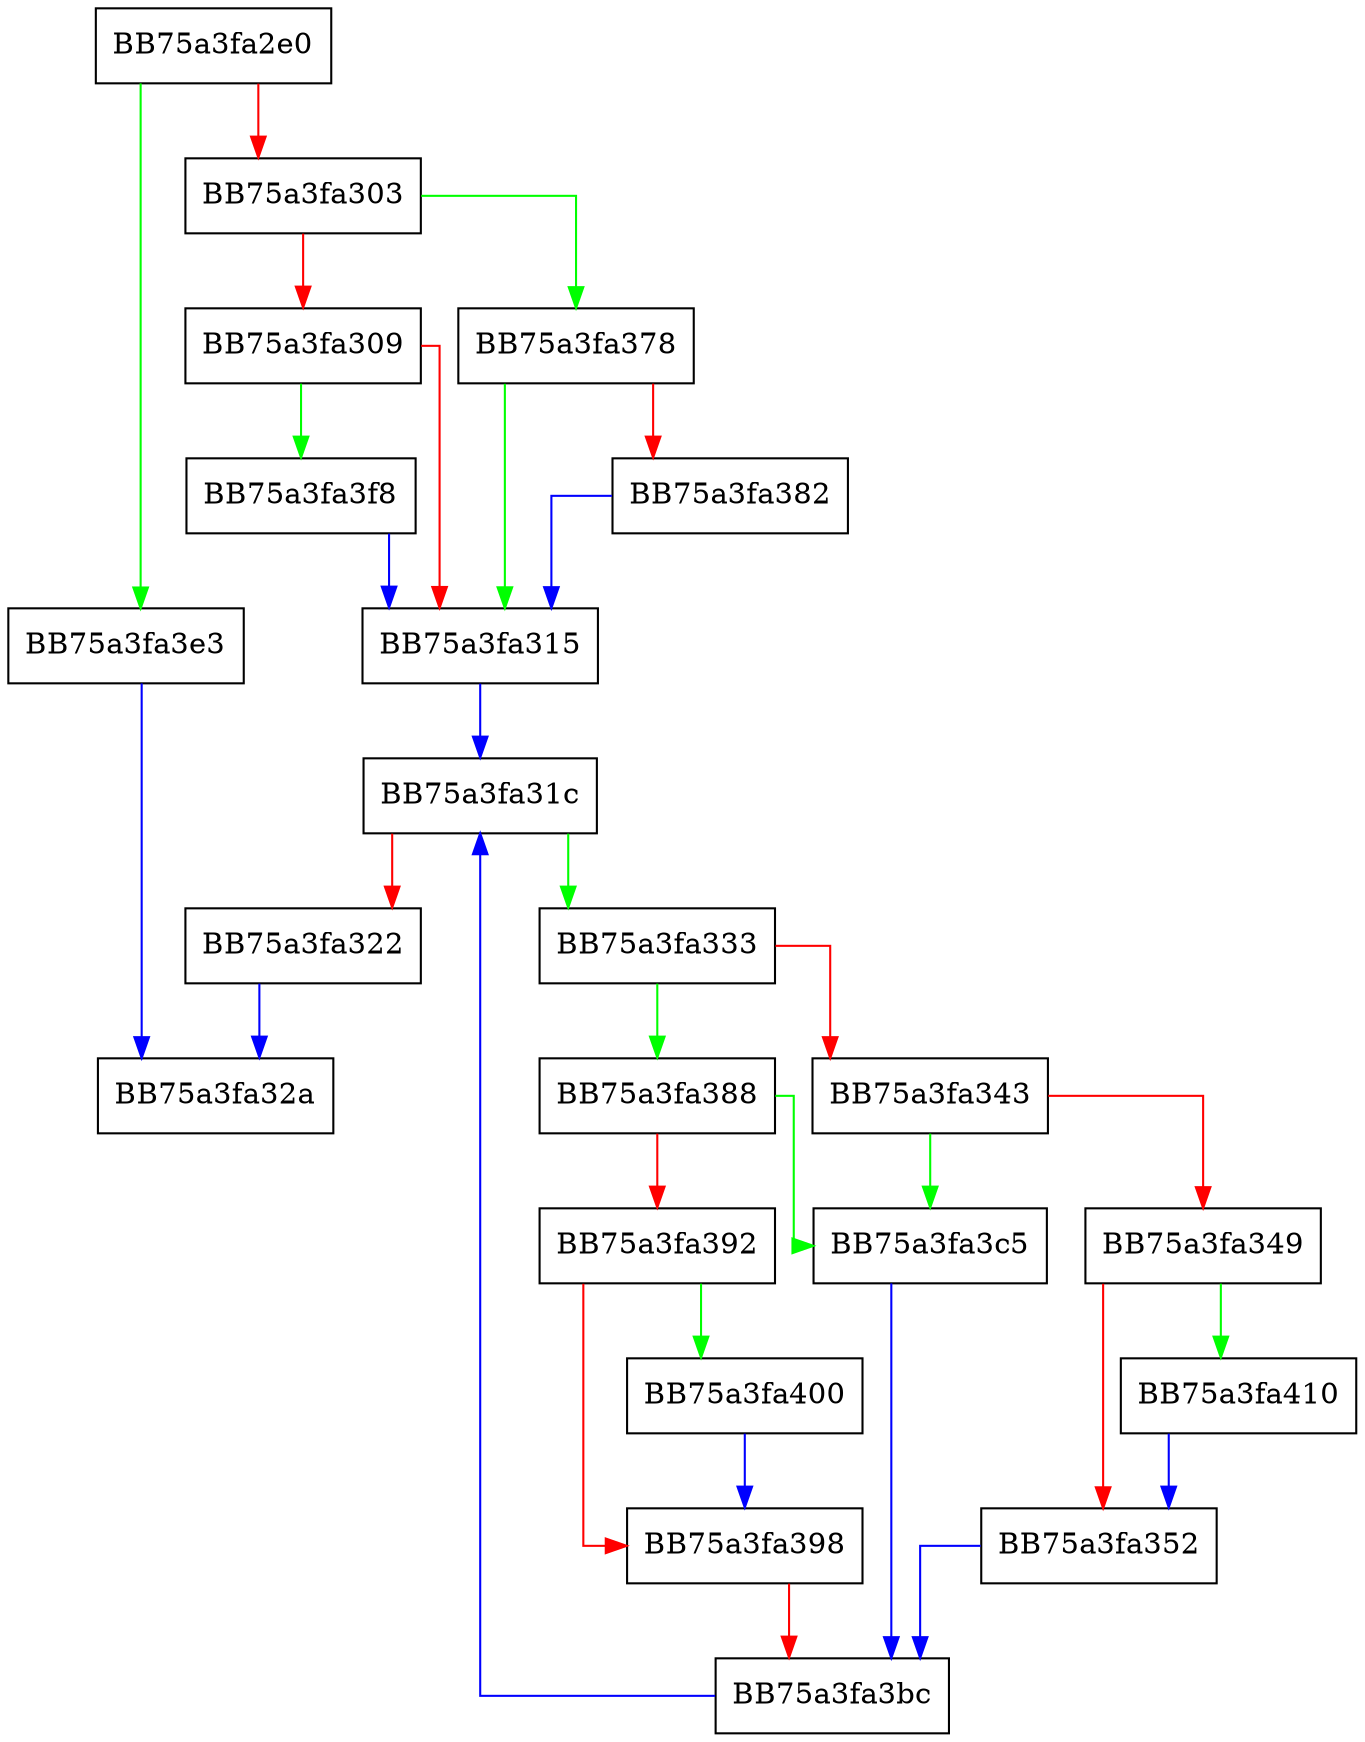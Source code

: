 digraph _Insert_node {
  node [shape="box"];
  graph [splines=ortho];
  BB75a3fa2e0 -> BB75a3fa3e3 [color="green"];
  BB75a3fa2e0 -> BB75a3fa303 [color="red"];
  BB75a3fa303 -> BB75a3fa378 [color="green"];
  BB75a3fa303 -> BB75a3fa309 [color="red"];
  BB75a3fa309 -> BB75a3fa3f8 [color="green"];
  BB75a3fa309 -> BB75a3fa315 [color="red"];
  BB75a3fa315 -> BB75a3fa31c [color="blue"];
  BB75a3fa31c -> BB75a3fa333 [color="green"];
  BB75a3fa31c -> BB75a3fa322 [color="red"];
  BB75a3fa322 -> BB75a3fa32a [color="blue"];
  BB75a3fa333 -> BB75a3fa388 [color="green"];
  BB75a3fa333 -> BB75a3fa343 [color="red"];
  BB75a3fa343 -> BB75a3fa3c5 [color="green"];
  BB75a3fa343 -> BB75a3fa349 [color="red"];
  BB75a3fa349 -> BB75a3fa410 [color="green"];
  BB75a3fa349 -> BB75a3fa352 [color="red"];
  BB75a3fa352 -> BB75a3fa3bc [color="blue"];
  BB75a3fa378 -> BB75a3fa315 [color="green"];
  BB75a3fa378 -> BB75a3fa382 [color="red"];
  BB75a3fa382 -> BB75a3fa315 [color="blue"];
  BB75a3fa388 -> BB75a3fa3c5 [color="green"];
  BB75a3fa388 -> BB75a3fa392 [color="red"];
  BB75a3fa392 -> BB75a3fa400 [color="green"];
  BB75a3fa392 -> BB75a3fa398 [color="red"];
  BB75a3fa398 -> BB75a3fa3bc [color="red"];
  BB75a3fa3bc -> BB75a3fa31c [color="blue"];
  BB75a3fa3c5 -> BB75a3fa3bc [color="blue"];
  BB75a3fa3e3 -> BB75a3fa32a [color="blue"];
  BB75a3fa3f8 -> BB75a3fa315 [color="blue"];
  BB75a3fa400 -> BB75a3fa398 [color="blue"];
  BB75a3fa410 -> BB75a3fa352 [color="blue"];
}